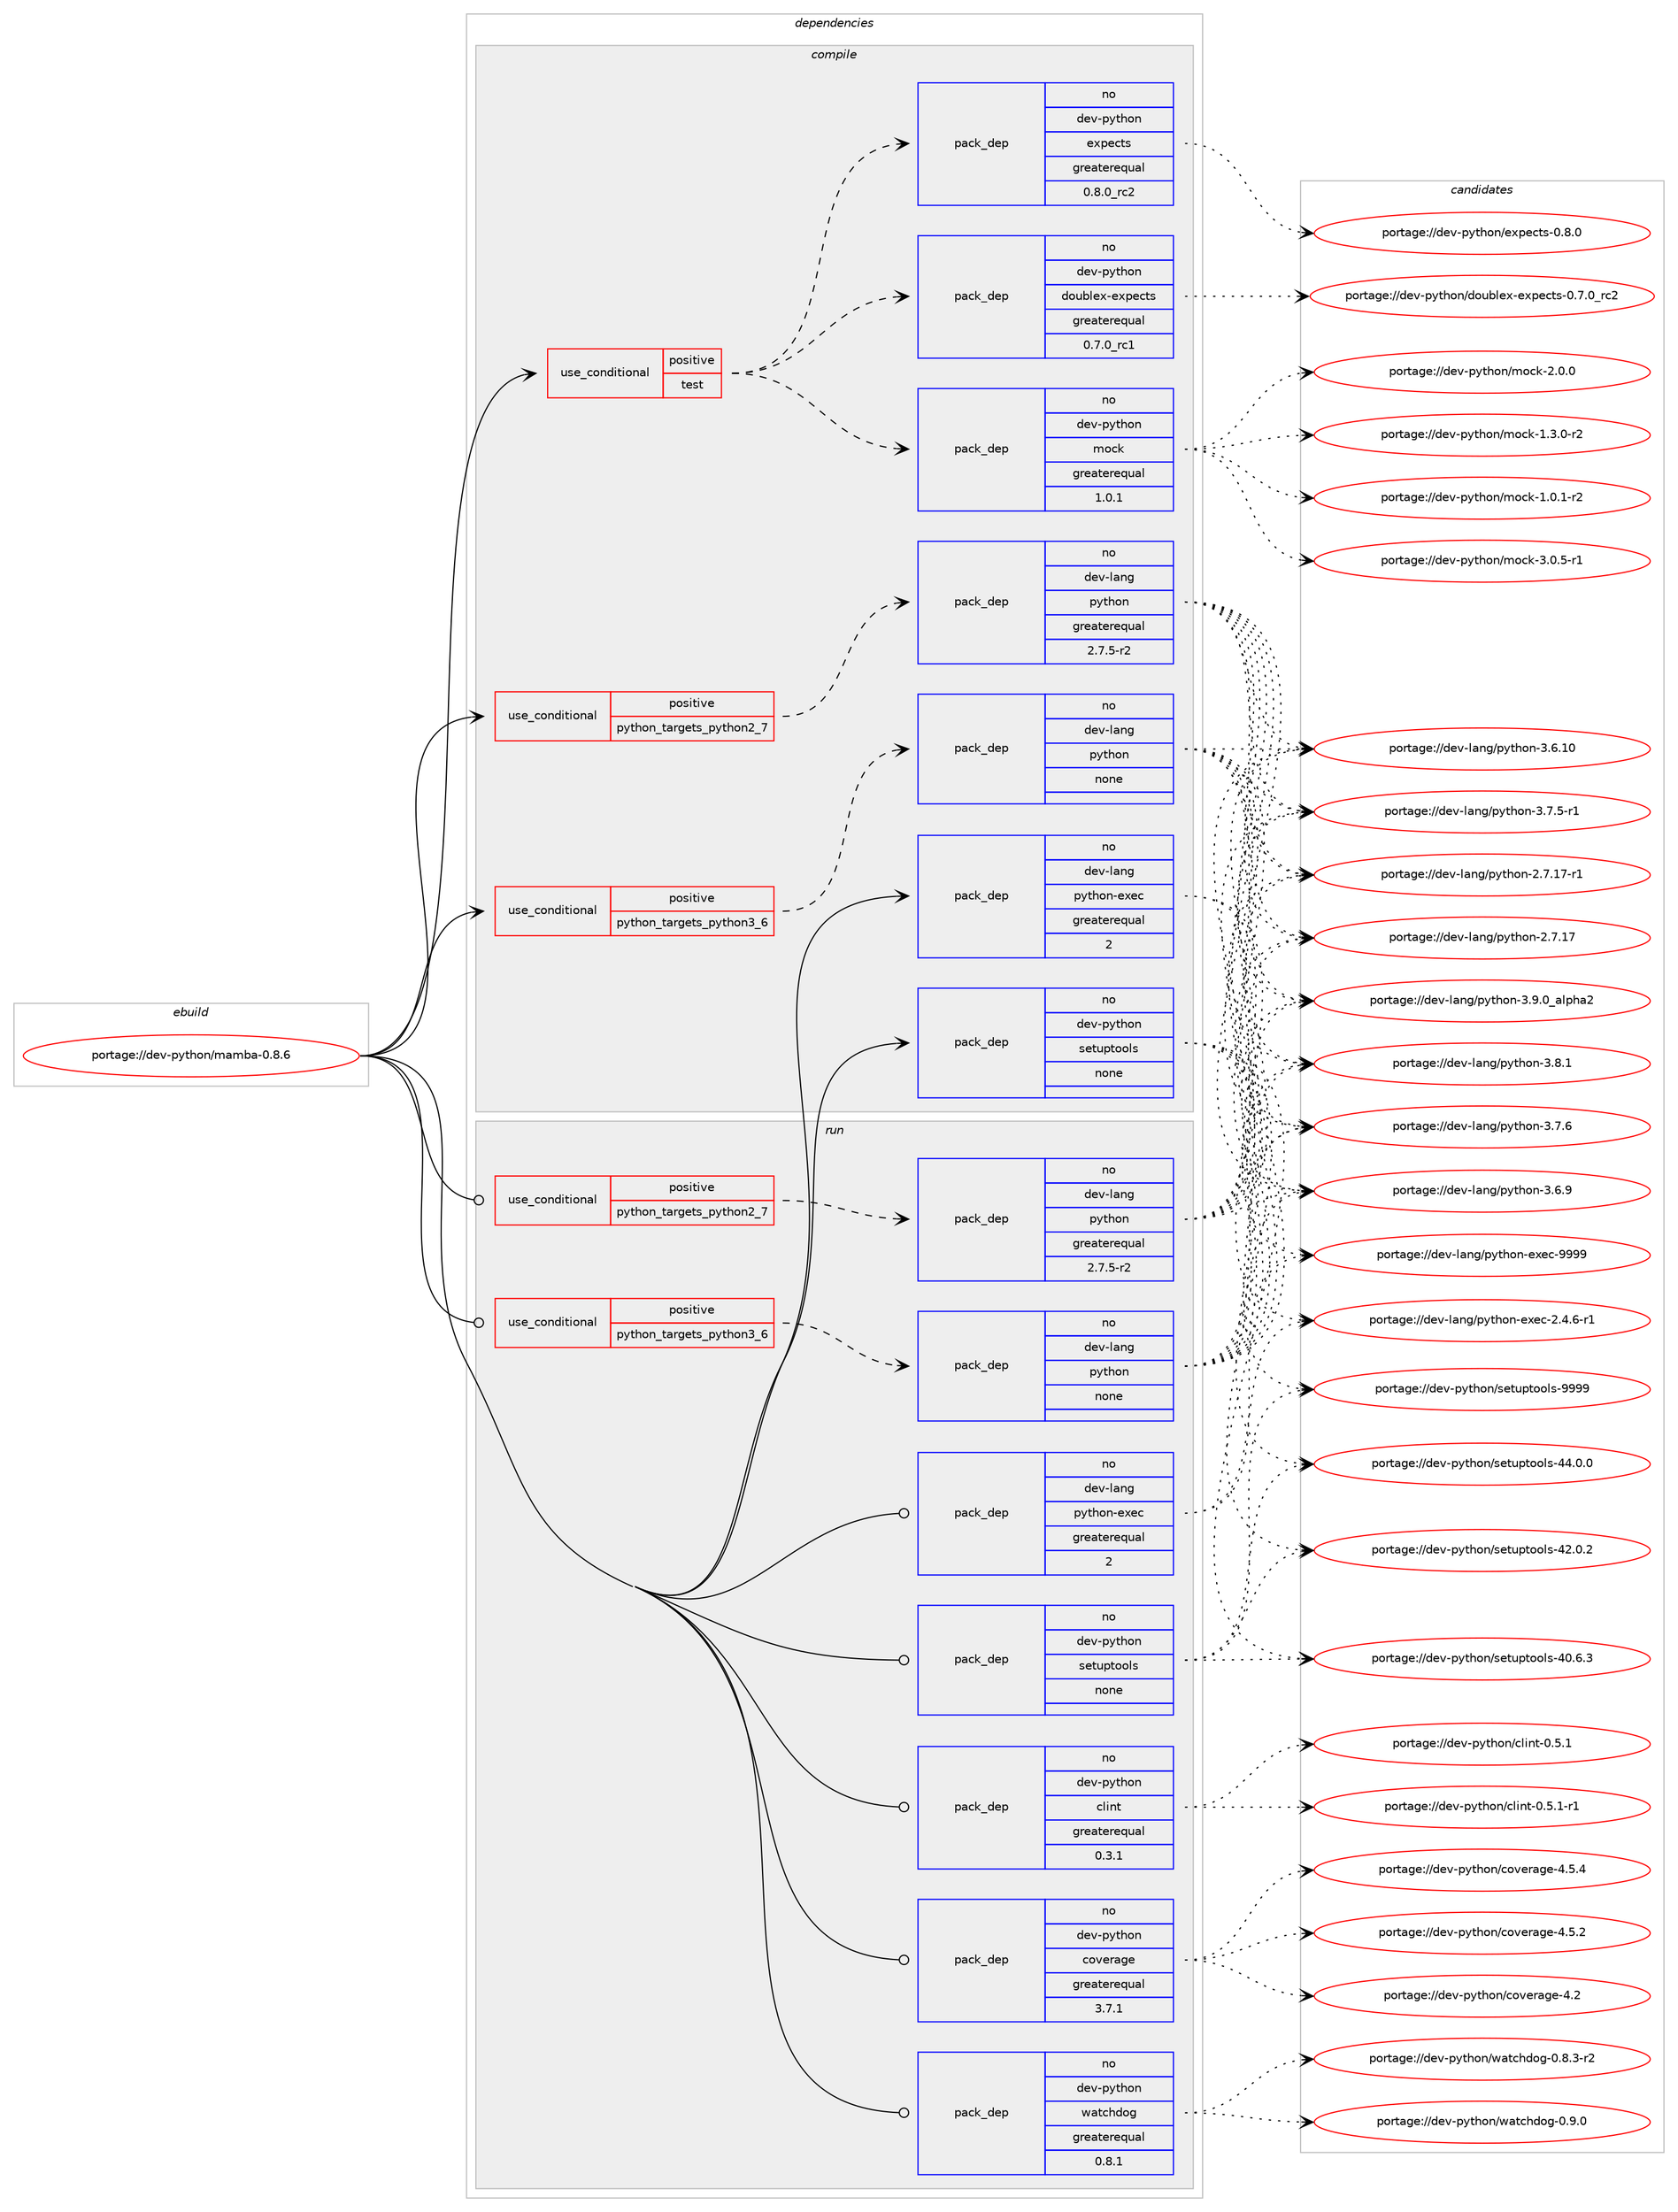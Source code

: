 digraph prolog {

# *************
# Graph options
# *************

newrank=true;
concentrate=true;
compound=true;
graph [rankdir=LR,fontname=Helvetica,fontsize=10,ranksep=1.5];#, ranksep=2.5, nodesep=0.2];
edge  [arrowhead=vee];
node  [fontname=Helvetica,fontsize=10];

# **********
# The ebuild
# **********

subgraph cluster_leftcol {
color=gray;
label=<<i>ebuild</i>>;
id [label="portage://dev-python/mamba-0.8.6", color=red, width=4, href="../dev-python/mamba-0.8.6.svg"];
}

# ****************
# The dependencies
# ****************

subgraph cluster_midcol {
color=gray;
label=<<i>dependencies</i>>;
subgraph cluster_compile {
fillcolor="#eeeeee";
style=filled;
label=<<i>compile</i>>;
subgraph cond113185 {
dependency451366 [label=<<TABLE BORDER="0" CELLBORDER="1" CELLSPACING="0" CELLPADDING="4"><TR><TD ROWSPAN="3" CELLPADDING="10">use_conditional</TD></TR><TR><TD>positive</TD></TR><TR><TD>python_targets_python2_7</TD></TR></TABLE>>, shape=none, color=red];
subgraph pack333201 {
dependency451367 [label=<<TABLE BORDER="0" CELLBORDER="1" CELLSPACING="0" CELLPADDING="4" WIDTH="220"><TR><TD ROWSPAN="6" CELLPADDING="30">pack_dep</TD></TR><TR><TD WIDTH="110">no</TD></TR><TR><TD>dev-lang</TD></TR><TR><TD>python</TD></TR><TR><TD>greaterequal</TD></TR><TR><TD>2.7.5-r2</TD></TR></TABLE>>, shape=none, color=blue];
}
dependency451366:e -> dependency451367:w [weight=20,style="dashed",arrowhead="vee"];
}
id:e -> dependency451366:w [weight=20,style="solid",arrowhead="vee"];
subgraph cond113186 {
dependency451368 [label=<<TABLE BORDER="0" CELLBORDER="1" CELLSPACING="0" CELLPADDING="4"><TR><TD ROWSPAN="3" CELLPADDING="10">use_conditional</TD></TR><TR><TD>positive</TD></TR><TR><TD>python_targets_python3_6</TD></TR></TABLE>>, shape=none, color=red];
subgraph pack333202 {
dependency451369 [label=<<TABLE BORDER="0" CELLBORDER="1" CELLSPACING="0" CELLPADDING="4" WIDTH="220"><TR><TD ROWSPAN="6" CELLPADDING="30">pack_dep</TD></TR><TR><TD WIDTH="110">no</TD></TR><TR><TD>dev-lang</TD></TR><TR><TD>python</TD></TR><TR><TD>none</TD></TR><TR><TD></TD></TR></TABLE>>, shape=none, color=blue];
}
dependency451368:e -> dependency451369:w [weight=20,style="dashed",arrowhead="vee"];
}
id:e -> dependency451368:w [weight=20,style="solid",arrowhead="vee"];
subgraph cond113187 {
dependency451370 [label=<<TABLE BORDER="0" CELLBORDER="1" CELLSPACING="0" CELLPADDING="4"><TR><TD ROWSPAN="3" CELLPADDING="10">use_conditional</TD></TR><TR><TD>positive</TD></TR><TR><TD>test</TD></TR></TABLE>>, shape=none, color=red];
subgraph pack333203 {
dependency451371 [label=<<TABLE BORDER="0" CELLBORDER="1" CELLSPACING="0" CELLPADDING="4" WIDTH="220"><TR><TD ROWSPAN="6" CELLPADDING="30">pack_dep</TD></TR><TR><TD WIDTH="110">no</TD></TR><TR><TD>dev-python</TD></TR><TR><TD>doublex-expects</TD></TR><TR><TD>greaterequal</TD></TR><TR><TD>0.7.0_rc1</TD></TR></TABLE>>, shape=none, color=blue];
}
dependency451370:e -> dependency451371:w [weight=20,style="dashed",arrowhead="vee"];
subgraph pack333204 {
dependency451372 [label=<<TABLE BORDER="0" CELLBORDER="1" CELLSPACING="0" CELLPADDING="4" WIDTH="220"><TR><TD ROWSPAN="6" CELLPADDING="30">pack_dep</TD></TR><TR><TD WIDTH="110">no</TD></TR><TR><TD>dev-python</TD></TR><TR><TD>expects</TD></TR><TR><TD>greaterequal</TD></TR><TR><TD>0.8.0_rc2</TD></TR></TABLE>>, shape=none, color=blue];
}
dependency451370:e -> dependency451372:w [weight=20,style="dashed",arrowhead="vee"];
subgraph pack333205 {
dependency451373 [label=<<TABLE BORDER="0" CELLBORDER="1" CELLSPACING="0" CELLPADDING="4" WIDTH="220"><TR><TD ROWSPAN="6" CELLPADDING="30">pack_dep</TD></TR><TR><TD WIDTH="110">no</TD></TR><TR><TD>dev-python</TD></TR><TR><TD>mock</TD></TR><TR><TD>greaterequal</TD></TR><TR><TD>1.0.1</TD></TR></TABLE>>, shape=none, color=blue];
}
dependency451370:e -> dependency451373:w [weight=20,style="dashed",arrowhead="vee"];
}
id:e -> dependency451370:w [weight=20,style="solid",arrowhead="vee"];
subgraph pack333206 {
dependency451374 [label=<<TABLE BORDER="0" CELLBORDER="1" CELLSPACING="0" CELLPADDING="4" WIDTH="220"><TR><TD ROWSPAN="6" CELLPADDING="30">pack_dep</TD></TR><TR><TD WIDTH="110">no</TD></TR><TR><TD>dev-lang</TD></TR><TR><TD>python-exec</TD></TR><TR><TD>greaterequal</TD></TR><TR><TD>2</TD></TR></TABLE>>, shape=none, color=blue];
}
id:e -> dependency451374:w [weight=20,style="solid",arrowhead="vee"];
subgraph pack333207 {
dependency451375 [label=<<TABLE BORDER="0" CELLBORDER="1" CELLSPACING="0" CELLPADDING="4" WIDTH="220"><TR><TD ROWSPAN="6" CELLPADDING="30">pack_dep</TD></TR><TR><TD WIDTH="110">no</TD></TR><TR><TD>dev-python</TD></TR><TR><TD>setuptools</TD></TR><TR><TD>none</TD></TR><TR><TD></TD></TR></TABLE>>, shape=none, color=blue];
}
id:e -> dependency451375:w [weight=20,style="solid",arrowhead="vee"];
}
subgraph cluster_compileandrun {
fillcolor="#eeeeee";
style=filled;
label=<<i>compile and run</i>>;
}
subgraph cluster_run {
fillcolor="#eeeeee";
style=filled;
label=<<i>run</i>>;
subgraph cond113188 {
dependency451376 [label=<<TABLE BORDER="0" CELLBORDER="1" CELLSPACING="0" CELLPADDING="4"><TR><TD ROWSPAN="3" CELLPADDING="10">use_conditional</TD></TR><TR><TD>positive</TD></TR><TR><TD>python_targets_python2_7</TD></TR></TABLE>>, shape=none, color=red];
subgraph pack333208 {
dependency451377 [label=<<TABLE BORDER="0" CELLBORDER="1" CELLSPACING="0" CELLPADDING="4" WIDTH="220"><TR><TD ROWSPAN="6" CELLPADDING="30">pack_dep</TD></TR><TR><TD WIDTH="110">no</TD></TR><TR><TD>dev-lang</TD></TR><TR><TD>python</TD></TR><TR><TD>greaterequal</TD></TR><TR><TD>2.7.5-r2</TD></TR></TABLE>>, shape=none, color=blue];
}
dependency451376:e -> dependency451377:w [weight=20,style="dashed",arrowhead="vee"];
}
id:e -> dependency451376:w [weight=20,style="solid",arrowhead="odot"];
subgraph cond113189 {
dependency451378 [label=<<TABLE BORDER="0" CELLBORDER="1" CELLSPACING="0" CELLPADDING="4"><TR><TD ROWSPAN="3" CELLPADDING="10">use_conditional</TD></TR><TR><TD>positive</TD></TR><TR><TD>python_targets_python3_6</TD></TR></TABLE>>, shape=none, color=red];
subgraph pack333209 {
dependency451379 [label=<<TABLE BORDER="0" CELLBORDER="1" CELLSPACING="0" CELLPADDING="4" WIDTH="220"><TR><TD ROWSPAN="6" CELLPADDING="30">pack_dep</TD></TR><TR><TD WIDTH="110">no</TD></TR><TR><TD>dev-lang</TD></TR><TR><TD>python</TD></TR><TR><TD>none</TD></TR><TR><TD></TD></TR></TABLE>>, shape=none, color=blue];
}
dependency451378:e -> dependency451379:w [weight=20,style="dashed",arrowhead="vee"];
}
id:e -> dependency451378:w [weight=20,style="solid",arrowhead="odot"];
subgraph pack333210 {
dependency451380 [label=<<TABLE BORDER="0" CELLBORDER="1" CELLSPACING="0" CELLPADDING="4" WIDTH="220"><TR><TD ROWSPAN="6" CELLPADDING="30">pack_dep</TD></TR><TR><TD WIDTH="110">no</TD></TR><TR><TD>dev-lang</TD></TR><TR><TD>python-exec</TD></TR><TR><TD>greaterequal</TD></TR><TR><TD>2</TD></TR></TABLE>>, shape=none, color=blue];
}
id:e -> dependency451380:w [weight=20,style="solid",arrowhead="odot"];
subgraph pack333211 {
dependency451381 [label=<<TABLE BORDER="0" CELLBORDER="1" CELLSPACING="0" CELLPADDING="4" WIDTH="220"><TR><TD ROWSPAN="6" CELLPADDING="30">pack_dep</TD></TR><TR><TD WIDTH="110">no</TD></TR><TR><TD>dev-python</TD></TR><TR><TD>clint</TD></TR><TR><TD>greaterequal</TD></TR><TR><TD>0.3.1</TD></TR></TABLE>>, shape=none, color=blue];
}
id:e -> dependency451381:w [weight=20,style="solid",arrowhead="odot"];
subgraph pack333212 {
dependency451382 [label=<<TABLE BORDER="0" CELLBORDER="1" CELLSPACING="0" CELLPADDING="4" WIDTH="220"><TR><TD ROWSPAN="6" CELLPADDING="30">pack_dep</TD></TR><TR><TD WIDTH="110">no</TD></TR><TR><TD>dev-python</TD></TR><TR><TD>coverage</TD></TR><TR><TD>greaterequal</TD></TR><TR><TD>3.7.1</TD></TR></TABLE>>, shape=none, color=blue];
}
id:e -> dependency451382:w [weight=20,style="solid",arrowhead="odot"];
subgraph pack333213 {
dependency451383 [label=<<TABLE BORDER="0" CELLBORDER="1" CELLSPACING="0" CELLPADDING="4" WIDTH="220"><TR><TD ROWSPAN="6" CELLPADDING="30">pack_dep</TD></TR><TR><TD WIDTH="110">no</TD></TR><TR><TD>dev-python</TD></TR><TR><TD>setuptools</TD></TR><TR><TD>none</TD></TR><TR><TD></TD></TR></TABLE>>, shape=none, color=blue];
}
id:e -> dependency451383:w [weight=20,style="solid",arrowhead="odot"];
subgraph pack333214 {
dependency451384 [label=<<TABLE BORDER="0" CELLBORDER="1" CELLSPACING="0" CELLPADDING="4" WIDTH="220"><TR><TD ROWSPAN="6" CELLPADDING="30">pack_dep</TD></TR><TR><TD WIDTH="110">no</TD></TR><TR><TD>dev-python</TD></TR><TR><TD>watchdog</TD></TR><TR><TD>greaterequal</TD></TR><TR><TD>0.8.1</TD></TR></TABLE>>, shape=none, color=blue];
}
id:e -> dependency451384:w [weight=20,style="solid",arrowhead="odot"];
}
}

# **************
# The candidates
# **************

subgraph cluster_choices {
rank=same;
color=gray;
label=<<i>candidates</i>>;

subgraph choice333201 {
color=black;
nodesep=1;
choice10010111845108971101034711212111610411111045514657464895971081121049750 [label="portage://dev-lang/python-3.9.0_alpha2", color=red, width=4,href="../dev-lang/python-3.9.0_alpha2.svg"];
choice100101118451089711010347112121116104111110455146564649 [label="portage://dev-lang/python-3.8.1", color=red, width=4,href="../dev-lang/python-3.8.1.svg"];
choice100101118451089711010347112121116104111110455146554654 [label="portage://dev-lang/python-3.7.6", color=red, width=4,href="../dev-lang/python-3.7.6.svg"];
choice1001011184510897110103471121211161041111104551465546534511449 [label="portage://dev-lang/python-3.7.5-r1", color=red, width=4,href="../dev-lang/python-3.7.5-r1.svg"];
choice100101118451089711010347112121116104111110455146544657 [label="portage://dev-lang/python-3.6.9", color=red, width=4,href="../dev-lang/python-3.6.9.svg"];
choice10010111845108971101034711212111610411111045514654464948 [label="portage://dev-lang/python-3.6.10", color=red, width=4,href="../dev-lang/python-3.6.10.svg"];
choice100101118451089711010347112121116104111110455046554649554511449 [label="portage://dev-lang/python-2.7.17-r1", color=red, width=4,href="../dev-lang/python-2.7.17-r1.svg"];
choice10010111845108971101034711212111610411111045504655464955 [label="portage://dev-lang/python-2.7.17", color=red, width=4,href="../dev-lang/python-2.7.17.svg"];
dependency451367:e -> choice10010111845108971101034711212111610411111045514657464895971081121049750:w [style=dotted,weight="100"];
dependency451367:e -> choice100101118451089711010347112121116104111110455146564649:w [style=dotted,weight="100"];
dependency451367:e -> choice100101118451089711010347112121116104111110455146554654:w [style=dotted,weight="100"];
dependency451367:e -> choice1001011184510897110103471121211161041111104551465546534511449:w [style=dotted,weight="100"];
dependency451367:e -> choice100101118451089711010347112121116104111110455146544657:w [style=dotted,weight="100"];
dependency451367:e -> choice10010111845108971101034711212111610411111045514654464948:w [style=dotted,weight="100"];
dependency451367:e -> choice100101118451089711010347112121116104111110455046554649554511449:w [style=dotted,weight="100"];
dependency451367:e -> choice10010111845108971101034711212111610411111045504655464955:w [style=dotted,weight="100"];
}
subgraph choice333202 {
color=black;
nodesep=1;
choice10010111845108971101034711212111610411111045514657464895971081121049750 [label="portage://dev-lang/python-3.9.0_alpha2", color=red, width=4,href="../dev-lang/python-3.9.0_alpha2.svg"];
choice100101118451089711010347112121116104111110455146564649 [label="portage://dev-lang/python-3.8.1", color=red, width=4,href="../dev-lang/python-3.8.1.svg"];
choice100101118451089711010347112121116104111110455146554654 [label="portage://dev-lang/python-3.7.6", color=red, width=4,href="../dev-lang/python-3.7.6.svg"];
choice1001011184510897110103471121211161041111104551465546534511449 [label="portage://dev-lang/python-3.7.5-r1", color=red, width=4,href="../dev-lang/python-3.7.5-r1.svg"];
choice100101118451089711010347112121116104111110455146544657 [label="portage://dev-lang/python-3.6.9", color=red, width=4,href="../dev-lang/python-3.6.9.svg"];
choice10010111845108971101034711212111610411111045514654464948 [label="portage://dev-lang/python-3.6.10", color=red, width=4,href="../dev-lang/python-3.6.10.svg"];
choice100101118451089711010347112121116104111110455046554649554511449 [label="portage://dev-lang/python-2.7.17-r1", color=red, width=4,href="../dev-lang/python-2.7.17-r1.svg"];
choice10010111845108971101034711212111610411111045504655464955 [label="portage://dev-lang/python-2.7.17", color=red, width=4,href="../dev-lang/python-2.7.17.svg"];
dependency451369:e -> choice10010111845108971101034711212111610411111045514657464895971081121049750:w [style=dotted,weight="100"];
dependency451369:e -> choice100101118451089711010347112121116104111110455146564649:w [style=dotted,weight="100"];
dependency451369:e -> choice100101118451089711010347112121116104111110455146554654:w [style=dotted,weight="100"];
dependency451369:e -> choice1001011184510897110103471121211161041111104551465546534511449:w [style=dotted,weight="100"];
dependency451369:e -> choice100101118451089711010347112121116104111110455146544657:w [style=dotted,weight="100"];
dependency451369:e -> choice10010111845108971101034711212111610411111045514654464948:w [style=dotted,weight="100"];
dependency451369:e -> choice100101118451089711010347112121116104111110455046554649554511449:w [style=dotted,weight="100"];
dependency451369:e -> choice10010111845108971101034711212111610411111045504655464955:w [style=dotted,weight="100"];
}
subgraph choice333203 {
color=black;
nodesep=1;
choice1001011184511212111610411111047100111117981081011204510112011210199116115454846554648951149950 [label="portage://dev-python/doublex-expects-0.7.0_rc2", color=red, width=4,href="../dev-python/doublex-expects-0.7.0_rc2.svg"];
dependency451371:e -> choice1001011184511212111610411111047100111117981081011204510112011210199116115454846554648951149950:w [style=dotted,weight="100"];
}
subgraph choice333204 {
color=black;
nodesep=1;
choice100101118451121211161041111104710112011210199116115454846564648 [label="portage://dev-python/expects-0.8.0", color=red, width=4,href="../dev-python/expects-0.8.0.svg"];
dependency451372:e -> choice100101118451121211161041111104710112011210199116115454846564648:w [style=dotted,weight="100"];
}
subgraph choice333205 {
color=black;
nodesep=1;
choice1001011184511212111610411111047109111991074551464846534511449 [label="portage://dev-python/mock-3.0.5-r1", color=red, width=4,href="../dev-python/mock-3.0.5-r1.svg"];
choice100101118451121211161041111104710911199107455046484648 [label="portage://dev-python/mock-2.0.0", color=red, width=4,href="../dev-python/mock-2.0.0.svg"];
choice1001011184511212111610411111047109111991074549465146484511450 [label="portage://dev-python/mock-1.3.0-r2", color=red, width=4,href="../dev-python/mock-1.3.0-r2.svg"];
choice1001011184511212111610411111047109111991074549464846494511450 [label="portage://dev-python/mock-1.0.1-r2", color=red, width=4,href="../dev-python/mock-1.0.1-r2.svg"];
dependency451373:e -> choice1001011184511212111610411111047109111991074551464846534511449:w [style=dotted,weight="100"];
dependency451373:e -> choice100101118451121211161041111104710911199107455046484648:w [style=dotted,weight="100"];
dependency451373:e -> choice1001011184511212111610411111047109111991074549465146484511450:w [style=dotted,weight="100"];
dependency451373:e -> choice1001011184511212111610411111047109111991074549464846494511450:w [style=dotted,weight="100"];
}
subgraph choice333206 {
color=black;
nodesep=1;
choice10010111845108971101034711212111610411111045101120101994557575757 [label="portage://dev-lang/python-exec-9999", color=red, width=4,href="../dev-lang/python-exec-9999.svg"];
choice10010111845108971101034711212111610411111045101120101994550465246544511449 [label="portage://dev-lang/python-exec-2.4.6-r1", color=red, width=4,href="../dev-lang/python-exec-2.4.6-r1.svg"];
dependency451374:e -> choice10010111845108971101034711212111610411111045101120101994557575757:w [style=dotted,weight="100"];
dependency451374:e -> choice10010111845108971101034711212111610411111045101120101994550465246544511449:w [style=dotted,weight="100"];
}
subgraph choice333207 {
color=black;
nodesep=1;
choice10010111845112121116104111110471151011161171121161111111081154557575757 [label="portage://dev-python/setuptools-9999", color=red, width=4,href="../dev-python/setuptools-9999.svg"];
choice100101118451121211161041111104711510111611711211611111110811545525246484648 [label="portage://dev-python/setuptools-44.0.0", color=red, width=4,href="../dev-python/setuptools-44.0.0.svg"];
choice100101118451121211161041111104711510111611711211611111110811545525046484650 [label="portage://dev-python/setuptools-42.0.2", color=red, width=4,href="../dev-python/setuptools-42.0.2.svg"];
choice100101118451121211161041111104711510111611711211611111110811545524846544651 [label="portage://dev-python/setuptools-40.6.3", color=red, width=4,href="../dev-python/setuptools-40.6.3.svg"];
dependency451375:e -> choice10010111845112121116104111110471151011161171121161111111081154557575757:w [style=dotted,weight="100"];
dependency451375:e -> choice100101118451121211161041111104711510111611711211611111110811545525246484648:w [style=dotted,weight="100"];
dependency451375:e -> choice100101118451121211161041111104711510111611711211611111110811545525046484650:w [style=dotted,weight="100"];
dependency451375:e -> choice100101118451121211161041111104711510111611711211611111110811545524846544651:w [style=dotted,weight="100"];
}
subgraph choice333208 {
color=black;
nodesep=1;
choice10010111845108971101034711212111610411111045514657464895971081121049750 [label="portage://dev-lang/python-3.9.0_alpha2", color=red, width=4,href="../dev-lang/python-3.9.0_alpha2.svg"];
choice100101118451089711010347112121116104111110455146564649 [label="portage://dev-lang/python-3.8.1", color=red, width=4,href="../dev-lang/python-3.8.1.svg"];
choice100101118451089711010347112121116104111110455146554654 [label="portage://dev-lang/python-3.7.6", color=red, width=4,href="../dev-lang/python-3.7.6.svg"];
choice1001011184510897110103471121211161041111104551465546534511449 [label="portage://dev-lang/python-3.7.5-r1", color=red, width=4,href="../dev-lang/python-3.7.5-r1.svg"];
choice100101118451089711010347112121116104111110455146544657 [label="portage://dev-lang/python-3.6.9", color=red, width=4,href="../dev-lang/python-3.6.9.svg"];
choice10010111845108971101034711212111610411111045514654464948 [label="portage://dev-lang/python-3.6.10", color=red, width=4,href="../dev-lang/python-3.6.10.svg"];
choice100101118451089711010347112121116104111110455046554649554511449 [label="portage://dev-lang/python-2.7.17-r1", color=red, width=4,href="../dev-lang/python-2.7.17-r1.svg"];
choice10010111845108971101034711212111610411111045504655464955 [label="portage://dev-lang/python-2.7.17", color=red, width=4,href="../dev-lang/python-2.7.17.svg"];
dependency451377:e -> choice10010111845108971101034711212111610411111045514657464895971081121049750:w [style=dotted,weight="100"];
dependency451377:e -> choice100101118451089711010347112121116104111110455146564649:w [style=dotted,weight="100"];
dependency451377:e -> choice100101118451089711010347112121116104111110455146554654:w [style=dotted,weight="100"];
dependency451377:e -> choice1001011184510897110103471121211161041111104551465546534511449:w [style=dotted,weight="100"];
dependency451377:e -> choice100101118451089711010347112121116104111110455146544657:w [style=dotted,weight="100"];
dependency451377:e -> choice10010111845108971101034711212111610411111045514654464948:w [style=dotted,weight="100"];
dependency451377:e -> choice100101118451089711010347112121116104111110455046554649554511449:w [style=dotted,weight="100"];
dependency451377:e -> choice10010111845108971101034711212111610411111045504655464955:w [style=dotted,weight="100"];
}
subgraph choice333209 {
color=black;
nodesep=1;
choice10010111845108971101034711212111610411111045514657464895971081121049750 [label="portage://dev-lang/python-3.9.0_alpha2", color=red, width=4,href="../dev-lang/python-3.9.0_alpha2.svg"];
choice100101118451089711010347112121116104111110455146564649 [label="portage://dev-lang/python-3.8.1", color=red, width=4,href="../dev-lang/python-3.8.1.svg"];
choice100101118451089711010347112121116104111110455146554654 [label="portage://dev-lang/python-3.7.6", color=red, width=4,href="../dev-lang/python-3.7.6.svg"];
choice1001011184510897110103471121211161041111104551465546534511449 [label="portage://dev-lang/python-3.7.5-r1", color=red, width=4,href="../dev-lang/python-3.7.5-r1.svg"];
choice100101118451089711010347112121116104111110455146544657 [label="portage://dev-lang/python-3.6.9", color=red, width=4,href="../dev-lang/python-3.6.9.svg"];
choice10010111845108971101034711212111610411111045514654464948 [label="portage://dev-lang/python-3.6.10", color=red, width=4,href="../dev-lang/python-3.6.10.svg"];
choice100101118451089711010347112121116104111110455046554649554511449 [label="portage://dev-lang/python-2.7.17-r1", color=red, width=4,href="../dev-lang/python-2.7.17-r1.svg"];
choice10010111845108971101034711212111610411111045504655464955 [label="portage://dev-lang/python-2.7.17", color=red, width=4,href="../dev-lang/python-2.7.17.svg"];
dependency451379:e -> choice10010111845108971101034711212111610411111045514657464895971081121049750:w [style=dotted,weight="100"];
dependency451379:e -> choice100101118451089711010347112121116104111110455146564649:w [style=dotted,weight="100"];
dependency451379:e -> choice100101118451089711010347112121116104111110455146554654:w [style=dotted,weight="100"];
dependency451379:e -> choice1001011184510897110103471121211161041111104551465546534511449:w [style=dotted,weight="100"];
dependency451379:e -> choice100101118451089711010347112121116104111110455146544657:w [style=dotted,weight="100"];
dependency451379:e -> choice10010111845108971101034711212111610411111045514654464948:w [style=dotted,weight="100"];
dependency451379:e -> choice100101118451089711010347112121116104111110455046554649554511449:w [style=dotted,weight="100"];
dependency451379:e -> choice10010111845108971101034711212111610411111045504655464955:w [style=dotted,weight="100"];
}
subgraph choice333210 {
color=black;
nodesep=1;
choice10010111845108971101034711212111610411111045101120101994557575757 [label="portage://dev-lang/python-exec-9999", color=red, width=4,href="../dev-lang/python-exec-9999.svg"];
choice10010111845108971101034711212111610411111045101120101994550465246544511449 [label="portage://dev-lang/python-exec-2.4.6-r1", color=red, width=4,href="../dev-lang/python-exec-2.4.6-r1.svg"];
dependency451380:e -> choice10010111845108971101034711212111610411111045101120101994557575757:w [style=dotted,weight="100"];
dependency451380:e -> choice10010111845108971101034711212111610411111045101120101994550465246544511449:w [style=dotted,weight="100"];
}
subgraph choice333211 {
color=black;
nodesep=1;
choice1001011184511212111610411111047991081051101164548465346494511449 [label="portage://dev-python/clint-0.5.1-r1", color=red, width=4,href="../dev-python/clint-0.5.1-r1.svg"];
choice100101118451121211161041111104799108105110116454846534649 [label="portage://dev-python/clint-0.5.1", color=red, width=4,href="../dev-python/clint-0.5.1.svg"];
dependency451381:e -> choice1001011184511212111610411111047991081051101164548465346494511449:w [style=dotted,weight="100"];
dependency451381:e -> choice100101118451121211161041111104799108105110116454846534649:w [style=dotted,weight="100"];
}
subgraph choice333212 {
color=black;
nodesep=1;
choice10010111845112121116104111110479911111810111497103101455246534652 [label="portage://dev-python/coverage-4.5.4", color=red, width=4,href="../dev-python/coverage-4.5.4.svg"];
choice10010111845112121116104111110479911111810111497103101455246534650 [label="portage://dev-python/coverage-4.5.2", color=red, width=4,href="../dev-python/coverage-4.5.2.svg"];
choice1001011184511212111610411111047991111181011149710310145524650 [label="portage://dev-python/coverage-4.2", color=red, width=4,href="../dev-python/coverage-4.2.svg"];
dependency451382:e -> choice10010111845112121116104111110479911111810111497103101455246534652:w [style=dotted,weight="100"];
dependency451382:e -> choice10010111845112121116104111110479911111810111497103101455246534650:w [style=dotted,weight="100"];
dependency451382:e -> choice1001011184511212111610411111047991111181011149710310145524650:w [style=dotted,weight="100"];
}
subgraph choice333213 {
color=black;
nodesep=1;
choice10010111845112121116104111110471151011161171121161111111081154557575757 [label="portage://dev-python/setuptools-9999", color=red, width=4,href="../dev-python/setuptools-9999.svg"];
choice100101118451121211161041111104711510111611711211611111110811545525246484648 [label="portage://dev-python/setuptools-44.0.0", color=red, width=4,href="../dev-python/setuptools-44.0.0.svg"];
choice100101118451121211161041111104711510111611711211611111110811545525046484650 [label="portage://dev-python/setuptools-42.0.2", color=red, width=4,href="../dev-python/setuptools-42.0.2.svg"];
choice100101118451121211161041111104711510111611711211611111110811545524846544651 [label="portage://dev-python/setuptools-40.6.3", color=red, width=4,href="../dev-python/setuptools-40.6.3.svg"];
dependency451383:e -> choice10010111845112121116104111110471151011161171121161111111081154557575757:w [style=dotted,weight="100"];
dependency451383:e -> choice100101118451121211161041111104711510111611711211611111110811545525246484648:w [style=dotted,weight="100"];
dependency451383:e -> choice100101118451121211161041111104711510111611711211611111110811545525046484650:w [style=dotted,weight="100"];
dependency451383:e -> choice100101118451121211161041111104711510111611711211611111110811545524846544651:w [style=dotted,weight="100"];
}
subgraph choice333214 {
color=black;
nodesep=1;
choice10010111845112121116104111110471199711699104100111103454846574648 [label="portage://dev-python/watchdog-0.9.0", color=red, width=4,href="../dev-python/watchdog-0.9.0.svg"];
choice100101118451121211161041111104711997116991041001111034548465646514511450 [label="portage://dev-python/watchdog-0.8.3-r2", color=red, width=4,href="../dev-python/watchdog-0.8.3-r2.svg"];
dependency451384:e -> choice10010111845112121116104111110471199711699104100111103454846574648:w [style=dotted,weight="100"];
dependency451384:e -> choice100101118451121211161041111104711997116991041001111034548465646514511450:w [style=dotted,weight="100"];
}
}

}

